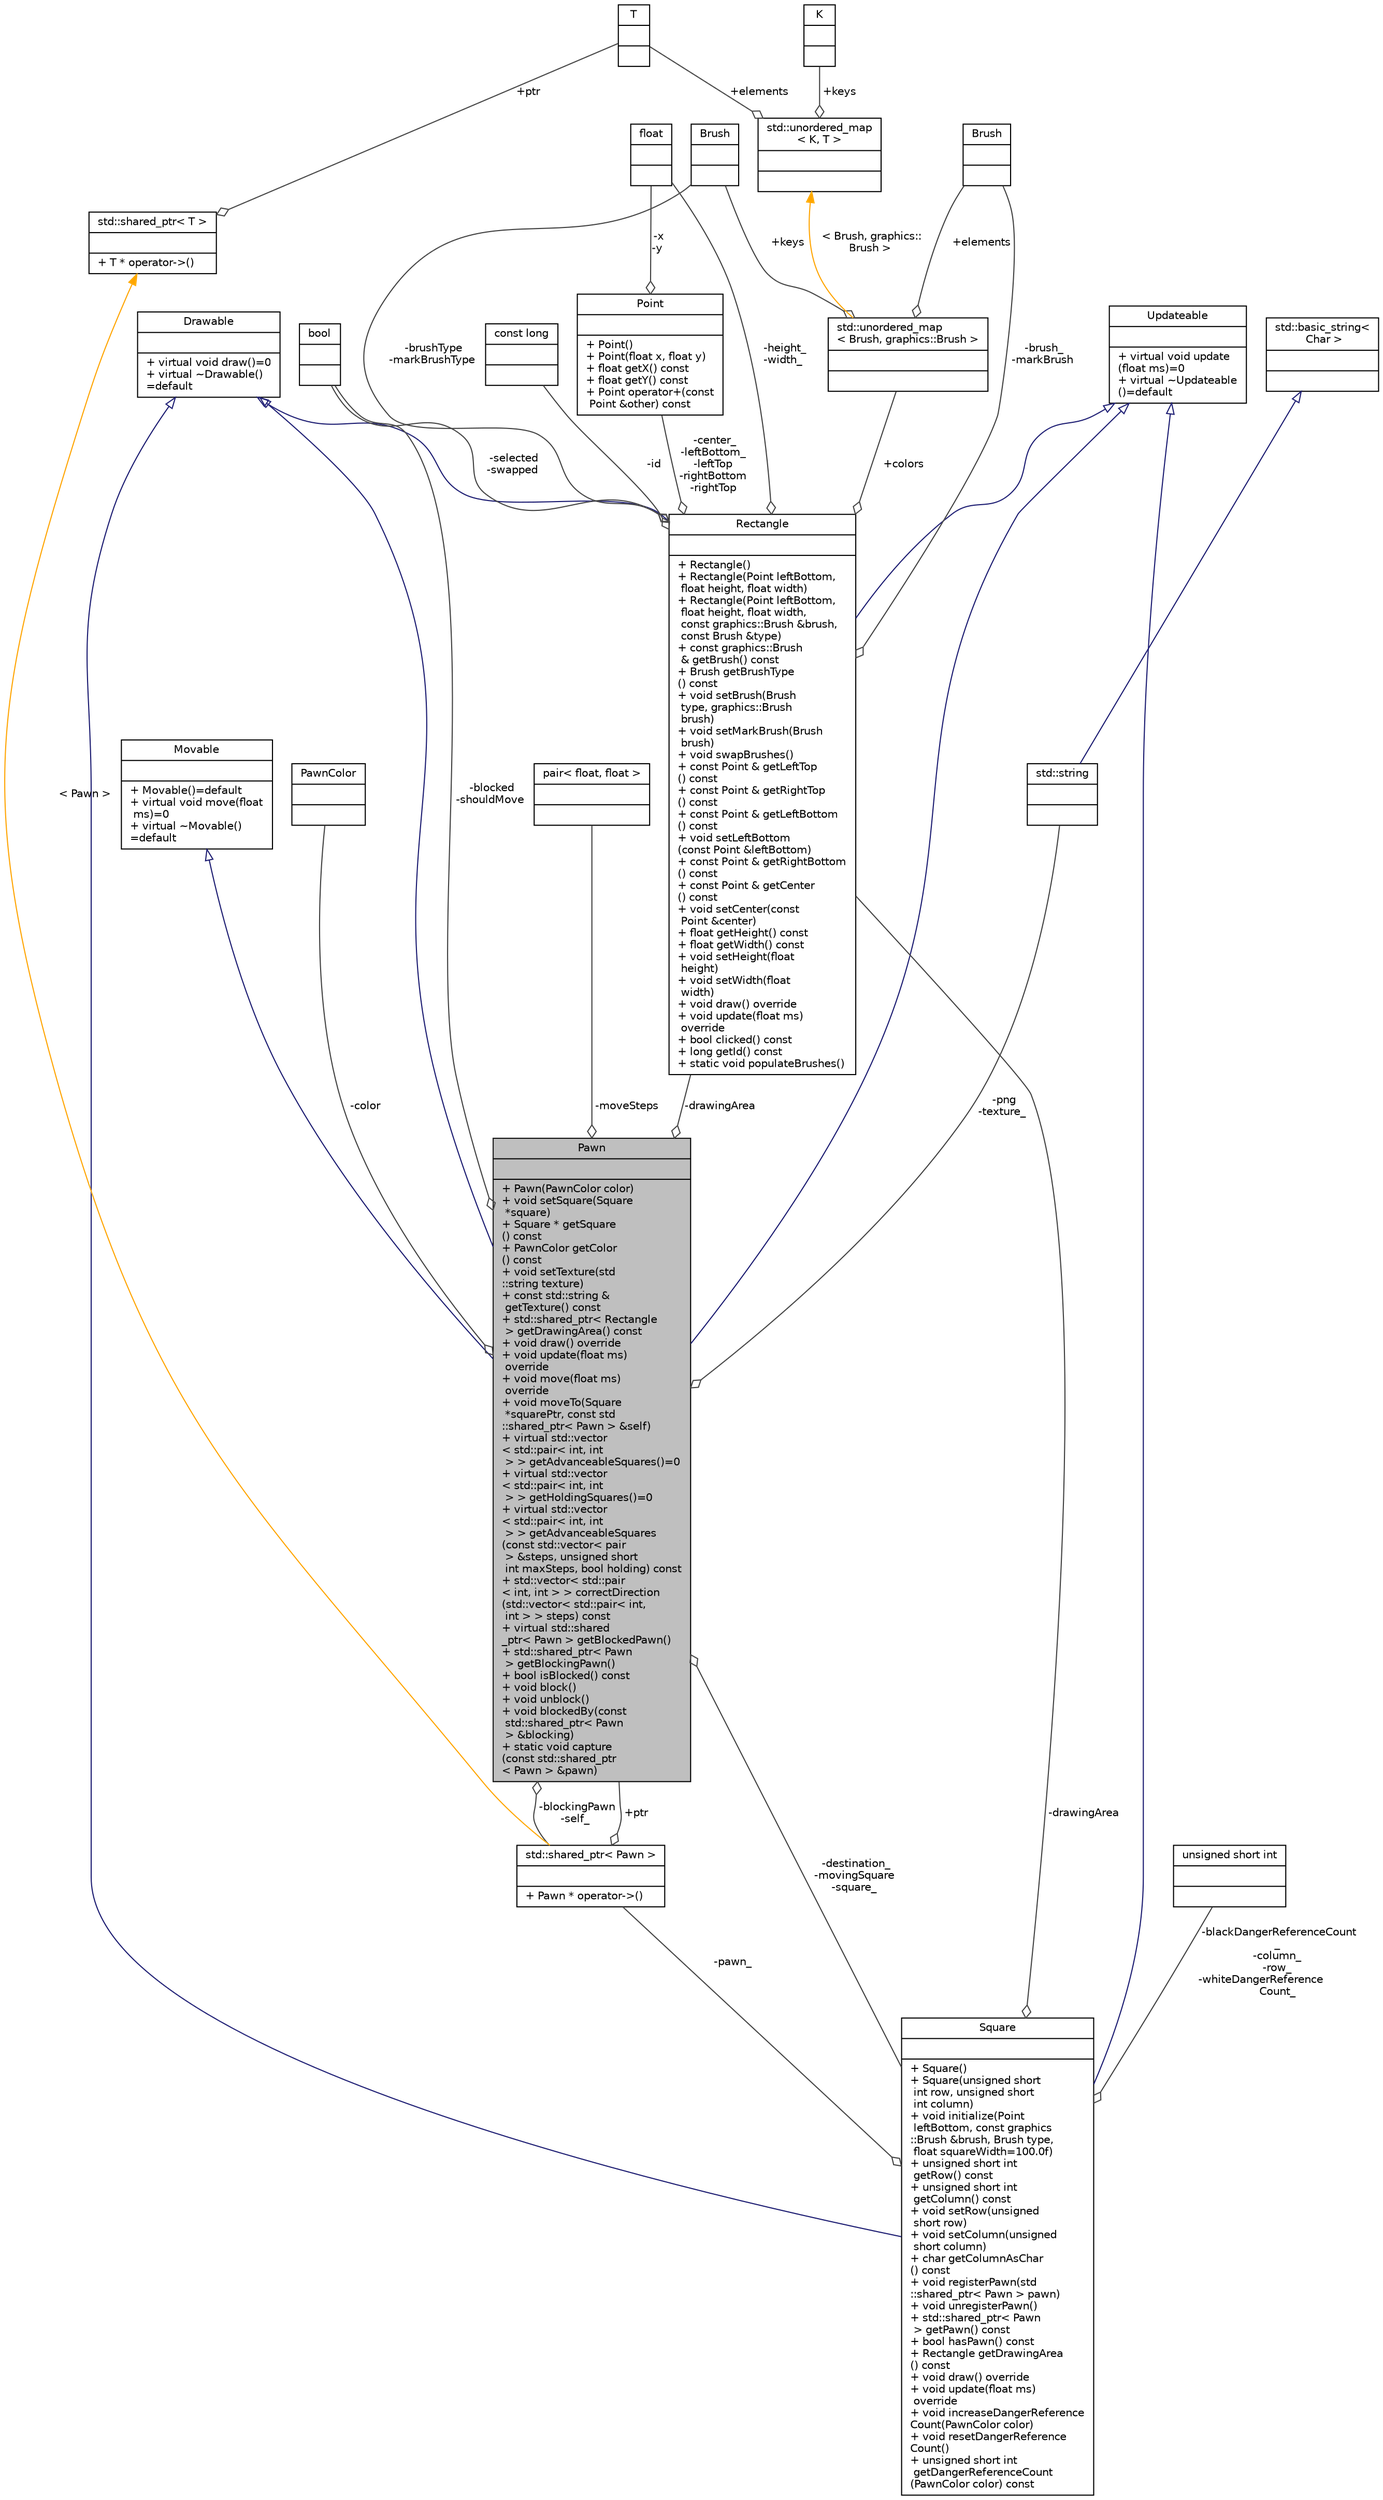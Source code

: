 digraph "Pawn"
{
 // LATEX_PDF_SIZE
  bgcolor="transparent";
  edge [fontname="Helvetica",fontsize="10",labelfontname="Helvetica",labelfontsize="10"];
  node [fontname="Helvetica",fontsize="10",shape=record];
  Node1 [label="{Pawn\n||+  Pawn(PawnColor color)\l+ void setSquare(Square\l *square)\l+ Square * getSquare\l() const\l+ PawnColor getColor\l() const\l+ void setTexture(std\l::string texture)\l+ const std::string &\l getTexture() const\l+ std::shared_ptr\< Rectangle\l \> getDrawingArea() const\l+ void draw() override\l+ void update(float ms)\l override\l+ void move(float ms)\l override\l+ void moveTo(Square\l *squarePtr, const std\l::shared_ptr\< Pawn \> &self)\l+ virtual std::vector\l\< std::pair\< int, int\l \> \> getAdvanceableSquares()=0\l+ virtual std::vector\l\< std::pair\< int, int\l \> \> getHoldingSquares()=0\l+ virtual std::vector\l\< std::pair\< int, int\l \> \> getAdvanceableSquares\l(const std::vector\< pair\l \> &steps, unsigned short\l int maxSteps, bool holding) const\l+ std::vector\< std::pair\l\< int, int \> \> correctDirection\l(std::vector\< std::pair\< int,\l int \> \> steps) const\l+ virtual std::shared\l_ptr\< Pawn \> getBlockedPawn()\l+ std::shared_ptr\< Pawn\l \> getBlockingPawn()\l+ bool isBlocked() const\l+ void block()\l+ void unblock()\l+ void blockedBy(const\l std::shared_ptr\< Pawn\l \> &blocking)\l+ static void capture\l(const std::shared_ptr\l\< Pawn \> &pawn)\l}",height=0.2,width=0.4,color="black", fillcolor="grey75", style="filled", fontcolor="black",tooltip=" "];
  Node2 -> Node1 [dir="back",color="midnightblue",fontsize="10",style="solid",arrowtail="onormal",fontname="Helvetica"];
  Node2 [label="{Drawable\n||+ virtual void draw()=0\l+ virtual ~Drawable()\l=default\l}",height=0.2,width=0.4,color="black",URL="$de/db8/classDrawable.html",tooltip=" "];
  Node3 -> Node1 [dir="back",color="midnightblue",fontsize="10",style="solid",arrowtail="onormal",fontname="Helvetica"];
  Node3 [label="{Updateable\n||+ virtual void update\l(float ms)=0\l+ virtual ~Updateable\l()=default\l}",height=0.2,width=0.4,color="black",URL="$d2/d7d/classUpdateable.html",tooltip=" "];
  Node4 -> Node1 [dir="back",color="midnightblue",fontsize="10",style="solid",arrowtail="onormal",fontname="Helvetica"];
  Node4 [label="{Movable\n||+  Movable()=default\l+ virtual void move(float\l ms)=0\l+ virtual ~Movable()\l=default\l}",height=0.2,width=0.4,color="black",URL="$da/dfc/classMovable.html",tooltip=" "];
  Node5 -> Node1 [color="grey25",fontsize="10",style="solid",label=" -color" ,arrowhead="odiamond",fontname="Helvetica"];
  Node5 [label="{PawnColor\n||}",height=0.2,width=0.4,color="black",tooltip=" "];
  Node6 -> Node1 [color="grey25",fontsize="10",style="solid",label=" -destination_\n-movingSquare\n-square_" ,arrowhead="odiamond",fontname="Helvetica"];
  Node6 [label="{Square\n||+  Square()\l+  Square(unsigned short\l int row, unsigned short\l int column)\l+ void initialize(Point\l leftBottom, const graphics\l::Brush &brush, Brush type,\l float squareWidth=100.0f)\l+ unsigned short int\l getRow() const\l+ unsigned short int\l getColumn() const\l+ void setRow(unsigned\l short row)\l+ void setColumn(unsigned\l short column)\l+ char getColumnAsChar\l() const\l+ void registerPawn(std\l::shared_ptr\< Pawn \> pawn)\l+ void unregisterPawn()\l+ std::shared_ptr\< Pawn\l \> getPawn() const\l+ bool hasPawn() const\l+ Rectangle getDrawingArea\l() const\l+ void draw() override\l+ void update(float ms)\l override\l+ void increaseDangerReference\lCount(PawnColor color)\l+ void resetDangerReference\lCount()\l+ unsigned short int\l getDangerReferenceCount\l(PawnColor color) const\l}",height=0.2,width=0.4,color="black",URL="$d3/d72/classSquare.html",tooltip=" "];
  Node2 -> Node6 [dir="back",color="midnightblue",fontsize="10",style="solid",arrowtail="onormal",fontname="Helvetica"];
  Node3 -> Node6 [dir="back",color="midnightblue",fontsize="10",style="solid",arrowtail="onormal",fontname="Helvetica"];
  Node7 -> Node6 [color="grey25",fontsize="10",style="solid",label=" -blackDangerReferenceCount\l_\n-column_\n-row_\n-whiteDangerReference\lCount_" ,arrowhead="odiamond",fontname="Helvetica"];
  Node7 [label="{unsigned short int\n||}",height=0.2,width=0.4,color="black",tooltip=" "];
  Node8 -> Node6 [color="grey25",fontsize="10",style="solid",label=" -pawn_" ,arrowhead="odiamond",fontname="Helvetica"];
  Node8 [label="{std::shared_ptr\< Pawn \>\n||+ Pawn * operator-\>()\l}",height=0.2,width=0.4,color="black",tooltip=" "];
  Node1 -> Node8 [color="grey25",fontsize="10",style="solid",label=" +ptr" ,arrowhead="odiamond",fontname="Helvetica"];
  Node9 -> Node8 [dir="back",color="orange",fontsize="10",style="solid",label=" \< Pawn \>" ,fontname="Helvetica"];
  Node9 [label="{std::shared_ptr\< T \>\n||+ T * operator-\>()\l}",height=0.2,width=0.4,color="black",tooltip=" "];
  Node10 -> Node9 [color="grey25",fontsize="10",style="solid",label=" +ptr" ,arrowhead="odiamond",fontname="Helvetica"];
  Node10 [label="{T\n||}",height=0.2,width=0.4,color="black",tooltip=" "];
  Node11 -> Node6 [color="grey25",fontsize="10",style="solid",label=" -drawingArea" ,arrowhead="odiamond",fontname="Helvetica"];
  Node11 [label="{Rectangle\n||+  Rectangle()\l+  Rectangle(Point leftBottom,\l float height, float width)\l+  Rectangle(Point leftBottom,\l float height, float width,\l const graphics::Brush &brush,\l const Brush &type)\l+ const graphics::Brush\l & getBrush() const\l+ Brush getBrushType\l() const\l+ void setBrush(Brush\l type, graphics::Brush\l brush)\l+ void setMarkBrush(Brush\l brush)\l+ void swapBrushes()\l+ const Point & getLeftTop\l() const\l+ const Point & getRightTop\l() const\l+ const Point & getLeftBottom\l() const\l+ void setLeftBottom\l(const Point &leftBottom)\l+ const Point & getRightBottom\l() const\l+ const Point & getCenter\l() const\l+ void setCenter(const\l Point &center)\l+ float getHeight() const\l+ float getWidth() const\l+ void setHeight(float\l height)\l+ void setWidth(float\l width)\l+ void draw() override\l+ void update(float ms)\l override\l+ bool clicked() const\l+ long getId() const\l+ static void populateBrushes()\l}",height=0.2,width=0.4,color="black",URL="$de/d00/classRectangle.html",tooltip=" "];
  Node2 -> Node11 [dir="back",color="midnightblue",fontsize="10",style="solid",arrowtail="onormal",fontname="Helvetica"];
  Node3 -> Node11 [dir="back",color="midnightblue",fontsize="10",style="solid",arrowtail="onormal",fontname="Helvetica"];
  Node12 -> Node11 [color="grey25",fontsize="10",style="solid",label=" +colors" ,arrowhead="odiamond",fontname="Helvetica"];
  Node12 [label="{std::unordered_map\l\< Brush, graphics::Brush \>\n||}",height=0.2,width=0.4,color="black",tooltip=" "];
  Node13 -> Node12 [color="grey25",fontsize="10",style="solid",label=" +keys" ,arrowhead="odiamond",fontname="Helvetica"];
  Node13 [label="{Brush\n||}",height=0.2,width=0.4,color="black",tooltip=" "];
  Node14 -> Node12 [color="grey25",fontsize="10",style="solid",label=" +elements" ,arrowhead="odiamond",fontname="Helvetica"];
  Node14 [label="{Brush\n||}",height=0.2,width=0.4,color="black",tooltip=" "];
  Node15 -> Node12 [dir="back",color="orange",fontsize="10",style="solid",label=" \< Brush, graphics::\lBrush \>" ,fontname="Helvetica"];
  Node15 [label="{std::unordered_map\l\< K, T \>\n||}",height=0.2,width=0.4,color="black",tooltip=" "];
  Node16 -> Node15 [color="grey25",fontsize="10",style="solid",label=" +keys" ,arrowhead="odiamond",fontname="Helvetica"];
  Node16 [label="{K\n||}",height=0.2,width=0.4,color="black",tooltip=" "];
  Node10 -> Node15 [color="grey25",fontsize="10",style="solid",label=" +elements" ,arrowhead="odiamond",fontname="Helvetica"];
  Node17 -> Node11 [color="grey25",fontsize="10",style="solid",label=" -center_\n-leftBottom_\n-leftTop\n-rightBottom\n-rightTop" ,arrowhead="odiamond",fontname="Helvetica"];
  Node17 [label="{Point\n||+  Point()\l+  Point(float x, float y)\l+ float getX() const\l+ float getY() const\l+ Point operator+(const\l Point &other) const\l}",height=0.2,width=0.4,color="black",URL="$dc/d4f/classPoint.html",tooltip=" "];
  Node18 -> Node17 [color="grey25",fontsize="10",style="solid",label=" -x\n-y" ,arrowhead="odiamond",fontname="Helvetica"];
  Node18 [label="{float\n||}",height=0.2,width=0.4,color="black",tooltip=" "];
  Node18 -> Node11 [color="grey25",fontsize="10",style="solid",label=" -height_\n-width_" ,arrowhead="odiamond",fontname="Helvetica"];
  Node14 -> Node11 [color="grey25",fontsize="10",style="solid",label=" -brush_\n-markBrush" ,arrowhead="odiamond",fontname="Helvetica"];
  Node13 -> Node11 [color="grey25",fontsize="10",style="solid",label=" -brushType\n-markBrushType" ,arrowhead="odiamond",fontname="Helvetica"];
  Node19 -> Node11 [color="grey25",fontsize="10",style="solid",label=" -selected\n-swapped" ,arrowhead="odiamond",fontname="Helvetica"];
  Node19 [label="{bool\n||}",height=0.2,width=0.4,color="black",tooltip=" "];
  Node20 -> Node11 [color="grey25",fontsize="10",style="solid",label=" -id" ,arrowhead="odiamond",fontname="Helvetica"];
  Node20 [label="{const long\n||}",height=0.2,width=0.4,color="black",tooltip=" "];
  Node11 -> Node1 [color="grey25",fontsize="10",style="solid",label=" -drawingArea" ,arrowhead="odiamond",fontname="Helvetica"];
  Node21 -> Node1 [color="grey25",fontsize="10",style="solid",label=" -png\n-texture_" ,arrowhead="odiamond",fontname="Helvetica"];
  Node21 [label="{std::string\n||}",height=0.2,width=0.4,color="black",tooltip=" "];
  Node22 -> Node21 [dir="back",color="midnightblue",fontsize="10",style="solid",arrowtail="onormal",fontname="Helvetica"];
  Node22 [label="{std::basic_string\<\l Char \>\n||}",height=0.2,width=0.4,color="black",tooltip=" "];
  Node19 -> Node1 [color="grey25",fontsize="10",style="solid",label=" -blocked\n-shouldMove" ,arrowhead="odiamond",fontname="Helvetica"];
  Node23 -> Node1 [color="grey25",fontsize="10",style="solid",label=" -moveSteps" ,arrowhead="odiamond",fontname="Helvetica"];
  Node23 [label="{pair\< float, float \>\n||}",height=0.2,width=0.4,color="black",tooltip=" "];
  Node8 -> Node1 [color="grey25",fontsize="10",style="solid",label=" -blockingPawn\n-self_" ,arrowhead="odiamond",fontname="Helvetica"];
}
